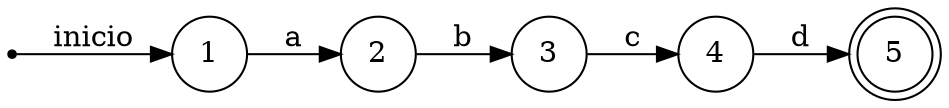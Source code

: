 digraph automata{
	rankdir = LR;
	node [shape = circle];

	inicio [shape = point];
	inicio -> 1 [label = "inicio"]
	5 [shape = doublecircle]
	1 -> 2 [label = "a"]
	2 -> 3 [label = "b"]
	3 -> 4 [label = "c"]
	4 -> 5 [label = "d"]
}
